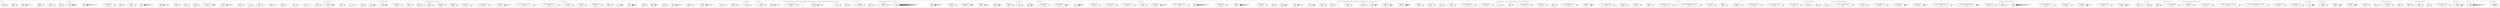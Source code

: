 digraph "Profile" {
labelloc=t;
labeljust=l;
subgraph "Thread 47422080538980" {
47422086640300 [label="close\n(0%)"];
47422086640300 -> 47422086640300 [label="1/1" fontsize=10 fontcolor="#666666"];
47422086640320 [label="closed?\n(0%)"];
47422086640320 -> 47422086640320 [label="1/1" fontsize=10 fontcolor="#666666"];
47422086640340 [label="sort!\n(0%)"];
47422086640340 -> 47422086640340 [label="1/1" fontsize=10 fontcolor="#666666"];
47422086640360 [label="to_a\n(0%)"];
47422086640360 -> 47422086640360 [label="1/2" fontsize=10 fontcolor="#666666"];
47422086640360 -> 47422086640360 [label="1/2" fontsize=10 fontcolor="#666666"];
47422086640380 [label="each\n(0%)"];
47422086640380 -> 47422086640380 [label="1/1" fontsize=10 fontcolor="#666666"];
47422086640400 [label="count\n(0%)"];
47422086640400 -> 47422086640400 [label="1/1" fontsize=10 fontcolor="#666666"];
47422086640420 [label="collect_stats_for_users\n(0%)"];
47422086640420 -> 47422086640420 [label="1/1" fontsize=10 fontcolor="#666666"];
47422086640440 [label="encode\n(13%)"];
47422086640440 -> 47422086640440 [label="23829/23829" fontsize=10 fontcolor="#666666"];
47422086640460 [label="to_s\n(5%)"];
47422086640460 -> 47422086640460 [label="10752/10752" fontsize=10 fontcolor="#666666"];
47422086640480 [label="keys\n(1%)"];
47422086640480 -> 47422086640480 [label="1537/1538" fontsize=10 fontcolor="#666666"];
47422086640480 -> 47422086640480 [label="1/1538" fontsize=10 fontcolor="#666666"];
47422086640500 [label="initialize_copy\n(0%)"];
47422086640500 -> 47422086640500 [label="1537/1537" fontsize=10 fontcolor="#666666"];
47422086640520 [label="to_json\n(21%)"];
47422086640520 -> 47422086640520 [label="1536/1537" fontsize=10 fontcolor="#666666"];
47422086640520 -> 47422086640520 [label="1/1537" fontsize=10 fontcolor="#666666"];
47422086640540 [label="all?\n(0%)"];
47422086640540 -> 47422086640540 [label="1536/1536" fontsize=10 fontcolor="#666666"];
47422086640560 [label="sort\n(3%)"];
47422086640560 -> 47422086640560 [label="3072/3072" fontsize=10 fontcolor="#666666"];
47422086640580 [label="max\n(0%)"];
47422086640580 -> 47422086640580 [label="1536/1536" fontsize=10 fontcolor="#666666"];
47422086640600 [label="to_s\n(2%)"];
47422086640600 -> 47422086640600 [label="3072/3072" fontsize=10 fontcolor="#666666"];
47422086640620 [label="sum\n(0%)"];
47422086640620 -> 47422086640620 [label="1536/1536" fontsize=10 fontcolor="#666666"];
47422086640640 [label="count\n(0%)"];
47422086640640 -> 47422086640640 [label="1536/1536" fontsize=10 fontcolor="#666666"];
47422086640660 [label="collect_stats_from_user\n(15%)"];
47422086640660 -> 47422086640660 [label="1536/1536" fontsize=10 fontcolor="#666666"];
47422086640680 [label="user_stats\n(37%)"];
47422086640680 -> 47422086640680 [label="1535/1536" fontsize=10 fontcolor="#666666"];
47422086640680 -> 47422086640680 [label="1/1536" fontsize=10 fontcolor="#666666"];
47422086640700 [label="add\n(0%)"];
47422086640700 -> 47422086640700 [label="8464/8464" fontsize=10 fontcolor="#666666"];
47422086640720 [label="<<\n(0%)"];
47422086640720 -> 47422086640720 [label="8464/8464" fontsize=10 fontcolor="#666666"];
47422086640740 [label="[]\n(4%)"];
47422086640740 -> 47422086640740 [label="8464/8464" fontsize=10 fontcolor="#666666"];
47422086640760 [label="upcase\n(9%)"];
47422086640760 -> 47422086640760 [label="8464/16928" fontsize=10 fontcolor="#666666"];
47422086640760 -> 47422086640760 [label="8464/16928" fontsize=10 fontcolor="#666666"];
47422086640780 [label="parse_session\n(13%)"];
47422086640780 -> 47422086640780 [label="8464/8464" fontsize=10 fontcolor="#666666"];
47422086640800 [label="initialize\n(0%)"];
47422086640800 -> 47422086640800 [label="1536/1536" fontsize=10 fontcolor="#666666"];
47422086640820 [label="parse_user\n(1%)"];
47422086640820 -> 47422086640820 [label="1536/1536" fontsize=10 fontcolor="#666666"];
47422086640840 [label="split\n(35%)"];
47422086640840 -> 47422086640840 [label="10000/10000" fontsize=10 fontcolor="#666666"];
47422086640860 [label="foreach\n(99%)"];
47422086640860 -> 47422086640860 [label="1/1" fontsize=10 fontcolor="#666666"];
47422086640880 [label="file_read\n(99%)"];
47422086640880 -> 47422086640880 [label="1/1" fontsize=10 fontcolor="#666666"];
47422086640900 [label="write\n(0%)"];
47422086640900 -> 47422086640900 [label="3/1538" fontsize=10 fontcolor="#666666"];
47422086640900 -> 47422086640900 [label="1535/1538" fontsize=10 fontcolor="#666666"];
47422086640920 [label="initialize\n(0%)"];
47422086640920 -> 47422086640920 [label="1/1" fontsize=10 fontcolor="#666666"];
47422086640940 [label="open\n(99%)"];
47422086640940 -> 47422086640940 [label="1/1" fontsize=10 fontcolor="#666666"];
47422086640960 [label="file_write\n(99%)"];
47422086640960 -> 47422086640960 [label="1/1" fontsize=10 fontcolor="#666666"];
47422086640980 [label="nil?\n(0%)"];
47422086640980 -> 47422086640980 [label="1/2" fontsize=10 fontcolor="#666666"];
47422086640980 -> 47422086640980 [label="1/2" fontsize=10 fontcolor="#666666"];
47422086641000 [label="initialize\n(0%)"];
47422086641000 -> 47422086641000 [label="1/1" fontsize=10 fontcolor="#666666"];
47422086641020 [label="initialize\n(0%)"];
47422086641020 -> 47422086641020 [label="1/1" fontsize=10 fontcolor="#666666"];
47422086641040 [label="method_removed\n(0%)"];
47422086641040 -> 47422086641040 [label="1/1" fontsize=10 fontcolor="#666666"];
47422086641060 [label="remove_method\n(0%)"];
47422086641060 -> 47422086641060 [label="1/1" fontsize=10 fontcolor="#666666"];
47422086641080 [label="module_eval\n(0%)"];
47422086641080 -> 47422086641080 [label="1/1" fontsize=10 fontcolor="#666666"];
47422086641100 [label="raise\n(0%)"];
47422086641100 -> 47422086641100 [label="1/1" fontsize=10 fontcolor="#666666"];
47422086641120 [label="to_spec\n(0%)"];
47422086641120 -> 47422086641120 [label="1/1" fontsize=10 fontcolor="#666666"];
47422086641140 [label="<=>\n(0%)"];
47422086641140 -> 47422086641140 [label="2/2" fontsize=10 fontcolor="#666666"];
47422086641160 [label="==\n(0%)"];
47422086641160 -> 47422086641160 [label="2/2" fontsize=10 fontcolor="#666666"];
47422086641180 [label="concat\n(0%)"];
47422086641180 -> 47422086641180 [label="1/1" fontsize=10 fontcolor="#666666"];
47422086641200 [label="reduce\n(0%)"];
47422086641200 -> 47422086641200 [label="1/1" fontsize=10 fontcolor="#666666"];
47422086641220 [label="reverse\n(1%)"];
47422086641220 -> 47422086641220 [label="1536/1538" fontsize=10 fontcolor="#666666"];
47422086641220 -> 47422086641220 [label="2/1538" fontsize=10 fontcolor="#666666"];
47422086641240 [label="each\n(0%)"];
47422086641240 -> 47422086641240 [label="2/2" fontsize=10 fontcolor="#666666"];
47422086641260 [label="drop_while\n(0%)"];
47422086641260 -> 47422086641260 [label="2/2" fontsize=10 fontcolor="#666666"];
47422086641280 [label="reverse_each\n(0%)"];
47422086641280 -> 47422086641280 [label="2/4" fontsize=10 fontcolor="#666666"];
47422086641280 -> 47422086641280 [label="2/4" fontsize=10 fontcolor="#666666"];
47422086641300 [label="map!\n(0%)"];
47422086641300 -> 47422086641300 [label="1/1" fontsize=10 fontcolor="#666666"];
47422086641320 [label="slice!\n(0%)"];
47422086641320 -> 47422086641320 [label="1/1" fontsize=10 fontcolor="#666666"];
47422086641340 [label="index\n(0%)"];
47422086641340 -> 47422086641340 [label="1/1" fontsize=10 fontcolor="#666666"];
47422086641360 [label="freeze\n(0%)"];
47422086641360 -> 47422086641360 [label="1/1" fontsize=10 fontcolor="#666666"];
47422086641380 [label="to_i\n(0%)"];
47422086641380 -> 47422086641380 [label="8464/8468" fontsize=10 fontcolor="#666666"];
47422086641380 -> 47422086641380 [label="4/8468" fontsize=10 fontcolor="#666666"];
47422086641400 [label="map\n(5%)"];
47422086641400 -> 47422086641400 [label="9216/9217" fontsize=10 fontcolor="#666666"];
47422086641400 -> 47422086641400 [label="1/9217" fontsize=10 fontcolor="#666666"];
47422086641420 [label="scan\n(0%)"];
47422086641420 -> 47422086641420 [label="1/1" fontsize=10 fontcolor="#666666"];
47422086641440 [label="_split_segments\n(0%)"];
47422086641440 -> 47422086641440 [label="1/1" fontsize=10 fontcolor="#666666"];
47422086641460 [label="canonical_segments\n(0%)"];
47422086641460 -> 47422086641460 [label="4/4" fontsize=10 fontcolor="#666666"];
47422086641480 [label="_version\n(0%)"];
47422086641480 -> 47422086641480 [label="2/2" fontsize=10 fontcolor="#666666"];
47422086641500 [label="<=>\n(0%)"];
47422086641500 -> 47422086641500 [label="2/2" fontsize=10 fontcolor="#666666"];
47422086641520 [label="<\n(0%)"];
47422086641520 -> 47422086641520 [label="2/2" fontsize=10 fontcolor="#666666"];
47422086641540 [label="gsub\n(0%)"];
47422086641540 -> 47422086641540 [label="2/3" fontsize=10 fontcolor="#666666"];
47422086641540 -> 47422086641540 [label="1/3" fontsize=10 fontcolor="#666666"];
47422086641560 [label="strip\n(0%)"];
47422086641560 -> 47422086641560 [label="1/1" fontsize=10 fontcolor="#666666"];
47422086641580 [label="is_a?\n(0%)"];
47422086641580 -> 47422086641580 [label="4/5" fontsize=10 fontcolor="#666666"];
47422086641580 -> 47422086641580 [label="1/5" fontsize=10 fontcolor="#666666"];
47422086641600 [label="to_s\n(0%)"];
47422086641600 -> 47422086641600 [label="4/6" fontsize=10 fontcolor="#666666"];
47422086641600 -> 47422086641600 [label="1/6" fontsize=10 fontcolor="#666666"];
47422086641600 -> 47422086641600 [label="1/6" fontsize=10 fontcolor="#666666"];
47422086641620 [label="nil?\n(0%)"];
47422086641620 -> 47422086641620 [label="1535/1536" fontsize=10 fontcolor="#666666"];
47422086641620 -> 47422086641620 [label="1/1536" fontsize=10 fontcolor="#666666"];
47422086641640 [label="skip\n(0%)"];
47422086641640 -> 47422086641640 [label="1/1" fontsize=10 fontcolor="#666666"];
47422086641660 [label="correct?\n(0%)"];
47422086641660 -> 47422086641660 [label="1/1" fontsize=10 fontcolor="#666666"];
47422086641680 [label="initialize\n(0%)"];
47422086641680 -> 47422086641680 [label="1/1" fontsize=10 fontcolor="#666666"];
47422086641700 [label="installed_by_version\n(0%)"];
47422086641700 -> 47422086641700 [label="2/2" fontsize=10 fontcolor="#666666"];
47422086641720 [label="base_dir\n(0%)"];
47422086641720 -> 47422086641720 [label="4/4" fontsize=10 fontcolor="#666666"];
47422086641740 [label="ruby_api_version\n(0%)"];
47422086641740 -> 47422086641740 [label="4/4" fontsize=10 fontcolor="#666666"];
47422086641760 [label="extension_api_version\n(0%)"];
47422086641760 -> 47422086641760 [label="4/4" fontsize=10 fontcolor="#666666"];
47422086641780 [label="join\n(1%)"];
47422086641780 -> 47422086641780 [label="1536/1541" fontsize=10 fontcolor="#666666"];
47422086641780 -> 47422086641780 [label="4/1541" fontsize=10 fontcolor="#666666"];
47422086641780 -> 47422086641780 [label="1/1541" fontsize=10 fontcolor="#666666"];
47422086641800 [label="compact\n(0%)"];
47422086641800 -> 47422086641800 [label="4/4" fontsize=10 fontcolor="#666666"];
47422086641820 [label="to_a\n(0%)"];
47422086641820 -> 47422086641820 [label="4/4" fontsize=10 fontcolor="#666666"];
47422086641840 [label="to_s\n(0%)"];
47422086641840 -> 47422086641840 [label="4/4" fontsize=10 fontcolor="#666666"];
47422086641860 [label="local\n(0%)"];
47422086641860 -> 47422086641860 [label="4/4" fontsize=10 fontcolor="#666666"];
47422086641880 [label="default_ext_dir_for\n(0%)"];
47422086641880 -> 47422086641880 [label="4/4" fontsize=10 fontcolor="#666666"];
47422086641900 [label="extensions_dir\n(0%)"];
47422086641900 -> 47422086641900 [label="4/4" fontsize=10 fontcolor="#666666"];
47422086641920 [label="exist?\n(0%)"];
47422086641920 -> 47422086641920 [label="7/9" fontsize=10 fontcolor="#666666"];
47422086641920 -> 47422086641920 [label="2/9" fontsize=10 fontcolor="#666666"];
47422086641940 [label="gem_build_complete_path\n(0%)"];
47422086641940 -> 47422086641940 [label="7/9" fontsize=10 fontcolor="#666666"];
47422086641940 -> 47422086641940 [label="2/9" fontsize=10 fontcolor="#666666"];
47422086641960 [label="full_name\n(0%)"];
47422086641960 -> 47422086641960 [label="15/15" fontsize=10 fontcolor="#666666"];
47422086641980 [label="gems_dir\n(0%)"];
47422086641980 -> 47422086641980 [label="15/15" fontsize=10 fontcolor="#666666"];
47422086642000 [label="raw_require_paths\n(0%)"];
47422086642000 -> 47422086642000 [label="15/15" fontsize=10 fontcolor="#666666"];
47422086642020 [label="extensions\n(0%)"];
47422086642020 -> 47422086642020 [label="15/22" fontsize=10 fontcolor="#666666"];
47422086642020 -> 47422086642020 [label="7/22" fontsize=10 fontcolor="#666666"];
47422086642040 [label="default_dir\n(0%)"];
47422086642040 -> 47422086642040 [label="16/16" fontsize=10 fontcolor="#666666"];
47422086642060 [label="default_specifications_dir\n(0%)"];
47422086642060 -> 47422086642060 [label="16/16" fontsize=10 fontcolor="#666666"];
47422086642080 [label="class\n(0%)"];
47422086642080 -> 47422086642080 [label="1/17" fontsize=10 fontcolor="#666666"];
47422086642080 -> 47422086642080 [label="16/17" fontsize=10 fontcolor="#666666"];
47422086642100 [label="dirname\n(0%)"];
47422086642100 -> 47422086642100 [label="16/19" fontsize=10 fontcolor="#666666"];
47422086642100 -> 47422086642100 [label="3/19" fontsize=10 fontcolor="#666666"];
47422086642120 [label="default_gem?\n(0%)"];
47422086642120 -> 47422086642120 [label="15/16" fontsize=10 fontcolor="#666666"];
47422086642120 -> 47422086642120 [label="1/16" fontsize=10 fontcolor="#666666"];
47422086642140 [label="missing_extensions?\n(0%)"];
47422086642140 -> 47422086642140 [label="15/15" fontsize=10 fontcolor="#666666"];
47422086642160 [label="first\n(0%)"];
47422086642160 -> 47422086642160 [label="2/2" fontsize=10 fontcolor="#666666"];
47422086642180 [label="initialize_copy\n(0%)"];
47422086642180 -> 47422086642180 [label="3/3" fontsize=10 fontcolor="#666666"];
47422086642200 [label="_segments\n(0%)"];
47422086642200 -> 47422086642200 [label="1/8" fontsize=10 fontcolor="#666666"];
47422086642200 -> 47422086642200 [label="4/8" fontsize=10 fontcolor="#666666"];
47422086642200 -> 47422086642200 [label="3/8" fontsize=10 fontcolor="#666666"];
47422086642220 [label="segments\n(0%)"];
47422086642220 -> 47422086642220 [label="2/3" fontsize=10 fontcolor="#666666"];
47422086642220 -> 47422086642220 [label="1/3" fontsize=10 fontcolor="#666666"];
47422086642240 [label="version\n(0%)"];
47422086642240 -> 47422086642240 [label="1/1" fontsize=10 fontcolor="#666666"];
47422086642260 [label="new\n(0%)"];
47422086642260 -> 47422086642260 [label="2/3" fontsize=10 fontcolor="#666666"];
47422086642260 -> 47422086642260 [label="1/3" fontsize=10 fontcolor="#666666"];
47422086642280 [label="=~\n(0%)"];
47422086642280 -> 47422086642280 [label="1/2" fontsize=10 fontcolor="#666666"];
47422086642280 -> 47422086642280 [label="1/2" fontsize=10 fontcolor="#666666"];
47422086642300 [label="read\n(0%)"];
47422086642300 -> 47422086642300 [label="1/1" fontsize=10 fontcolor="#666666"];
47422086642320 [label="chdir\n(0%)"];
47422086642320 -> 47422086642320 [label="1/1" fontsize=10 fontcolor="#666666"];
47422086642340 [label="loop\n(0%)"];
47422086642340 -> 47422086642340 [label="1/1" fontsize=10 fontcolor="#666666"];
47422086642360 [label="expand_path\n(0%)"];
47422086642360 -> 47422086642360 [label="4/5" fontsize=10 fontcolor="#666666"];
47422086642360 -> 47422086642360 [label="1/5" fontsize=10 fontcolor="#666666"];
47422086642380 [label="block_given?\n(0%)"];
47422086642380 -> 47422086642380 [label="1/1" fontsize=10 fontcolor="#666666"];
47422086642400 [label="traverse_parents\n(0%)"];
47422086642400 -> 47422086642400 [label="1/1" fontsize=10 fontcolor="#666666"];
47422086642420 [label="pwd\n(0%)"];
47422086642420 -> 47422086642420 [label="1/1" fontsize=10 fontcolor="#666666"];
47422086642440 [label="lockfile_contents\n(0%)"];
47422086642440 -> 47422086642440 [label="1/1" fontsize=10 fontcolor="#666666"];
47422086642460 [label="lockfile_version\n(0%)"];
47422086642460 -> 47422086642460 [label="1/1" fontsize=10 fontcolor="#666666"];
47422086642480 [label="basename\n(0%)"];
47422086642480 -> 47422086642480 [label="1/1" fontsize=10 fontcolor="#666666"];
47422086642500 [label="bundle_update_bundler_version\n(0%)"];
47422086642500 -> 47422086642500 [label="1/1" fontsize=10 fontcolor="#666666"];
47422086642520 [label="[]\n(0%)"];
47422086642520 -> 47422086642520 [label="1/2" fontsize=10 fontcolor="#666666"];
47422086642520 -> 47422086642520 [label="1/2" fontsize=10 fontcolor="#666666"];
47422086642540 [label="bundler_version_with_reason\n(0%)"];
47422086642540 -> 47422086642540 [label="1/1" fontsize=10 fontcolor="#666666"];
47422086642560 [label="bundler_version\n(0%)"];
47422086642560 -> 47422086642560 [label="1/1" fontsize=10 fontcolor="#666666"];
47422086642580 [label="extension_dir\n(0%)"];
47422086642580 -> 47422086642580 [label="22/31" fontsize=10 fontcolor="#666666"];
47422086642580 -> 47422086642580 [label="9/31" fontsize=10 fontcolor="#666666"];
47422086642600 [label="have_extensions?\n(0%)"];
47422086642600 -> 47422086642600 [label="118/118" fontsize=10 fontcolor="#666666"];
47422086642620 [label="file?\n(0%)"];
47422086642620 -> 47422086642620 [label="420/424" fontsize=10 fontcolor="#666666"];
47422086642620 -> 47422086642620 [label="1/424" fontsize=10 fontcolor="#666666"];
47422086642620 -> 47422086642620 [label="3/424" fontsize=10 fontcolor="#666666"];
47422086642640 [label="join\n(0%)"];
47422086642640 -> 47422086642640 [label="118/178" fontsize=10 fontcolor="#666666"];
47422086642640 -> 47422086642640 [label="22/178" fontsize=10 fontcolor="#666666"];
47422086642640 -> 47422086642640 [label="16/178" fontsize=10 fontcolor="#666666"];
47422086642640 -> 47422086642640 [label="9/178" fontsize=10 fontcolor="#666666"];
47422086642640 -> 47422086642640 [label="4/178" fontsize=10 fontcolor="#666666"];
47422086642640 -> 47422086642640 [label="4/178" fontsize=10 fontcolor="#666666"];
47422086642640 -> 47422086642640 [label="4/178" fontsize=10 fontcolor="#666666"];
47422086642640 -> 47422086642640 [label="1/178" fontsize=10 fontcolor="#666666"];
47422086642660 [label="untaint\n(0%)"];
47422086642660 -> 47422086642660 [label="4/244" fontsize=10 fontcolor="#666666"];
47422086642660 -> 47422086642660 [label="1/244" fontsize=10 fontcolor="#666666"];
47422086642660 -> 47422086642660 [label="3/244" fontsize=10 fontcolor="#666666"];
47422086642660 -> 47422086642660 [label="236/244" fontsize=10 fontcolor="#666666"];
47422086642680 [label="full_name\n(0%)"];
47422086642680 -> 47422086642680 [label="4/107" fontsize=10 fontcolor="#666666"];
47422086642680 -> 47422086642680 [label="103/107" fontsize=10 fontcolor="#666666"];
47422086642700 [label="any?\n(2%)"];
47422086642700 -> 47422086642700 [label="1536/1794" fontsize=10 fontcolor="#666666"];
47422086642700 -> 47422086642700 [label="140/1794" fontsize=10 fontcolor="#666666"];
47422086642700 -> 47422086642700 [label="118/1794" fontsize=10 fontcolor="#666666"];
47422086642720 [label="raw_require_paths\n(0%)"];
47422086642720 -> 47422086642720 [label="103/103" fontsize=10 fontcolor="#666666"];
47422086642740 [label="have_file?\n(1%)"];
47422086642740 -> 47422086642740 [label="118/118" fontsize=10 fontcolor="#666666"];
47422086642760 [label="suffixes\n(0%)"];
47422086642760 -> 47422086642760 [label="118/118" fontsize=10 fontcolor="#666666"];
47422086642780 [label="extensions\n(0%)"];
47422086642780 -> 47422086642780 [label="103/178" fontsize=10 fontcolor="#666666"];
47422086642780 -> 47422086642780 [label="75/178" fontsize=10 fontcolor="#666666"];
47422086642800 [label="default_gem?\n(0%)"];
47422086642800 -> 47422086642800 [label="103/103" fontsize=10 fontcolor="#666666"];
47422086642820 [label="missing_extensions?\n(0%)"];
47422086642820 -> 47422086642820 [label="103/103" fontsize=10 fontcolor="#666666"];
47422086642840 [label="contains_requirable_file?\n(1%)"];
47422086642840 -> 47422086642840 [label="118/118" fontsize=10 fontcolor="#666666"];
47422086642860 [label="data\n(0%)"];
47422086642860 -> 47422086642860 [label="1/492" fontsize=10 fontcolor="#666666"];
47422086642860 -> 47422086642860 [label="107/492" fontsize=10 fontcolor="#666666"];
47422086642860 -> 47422086642860 [label="103/492" fontsize=10 fontcolor="#666666"];
47422086642860 -> 47422086642860 [label="178/492" fontsize=10 fontcolor="#666666"];
47422086642860 -> 47422086642860 [label="103/492" fontsize=10 fontcolor="#666666"];
47422086642880 [label="name\n(0%)"];
47422086642880 -> 47422086642880 [label="103/103" fontsize=10 fontcolor="#666666"];
47422086642900 [label="compatible?\n(0%)"];
47422086642900 -> 47422086642900 [label="118/118" fontsize=10 fontcolor="#666666"];
47422086642920 [label="each\n(1%)"];
47422086642920 -> 47422086642920 [label="2/4" fontsize=10 fontcolor="#666666"];
47422086642920 -> 47422086642920 [label="1/4" fontsize=10 fontcolor="#666666"];
47422086642920 -> 47422086642920 [label="1/4" fontsize=10 fontcolor="#666666"];
47422086642940 [label="find\n(1%)"];
47422086642940 -> 47422086642940 [label="1/2" fontsize=10 fontcolor="#666666"];
47422086642940 -> 47422086642940 [label="1/2" fontsize=10 fontcolor="#666666"];
47422086642960 [label="stubs\n(0%)"];
47422086642960 -> 47422086642960 [label="1/1" fontsize=10 fontcolor="#666666"];
47422086642980 [label="freeze\n(0%)"];
47422086642980 -> 47422086642980 [label="1/1" fontsize=10 fontcolor="#666666"];
47422086643000 [label="initialize_copy\n(0%)"];
47422086643000 -> 47422086643000 [label="2/2" fontsize=10 fontcolor="#666666"];
47422086643020 [label="initialize_dup\n(0%)"];
47422086643020 -> 47422086643020 [label="1542/1542" fontsize=10 fontcolor="#666666"];
47422086643040 [label="dup\n(1%)"];
47422086643040 -> 47422086643040 [label="1537/1542" fontsize=10 fontcolor="#666666"];
47422086643040 -> 47422086643040 [label="3/1542" fontsize=10 fontcolor="#666666"];
47422086643040 -> 47422086643040 [label="1/1542" fontsize=10 fontcolor="#666666"];
47422086643040 -> 47422086643040 [label="1/1542" fontsize=10 fontcolor="#666666"];
47422086643060 [label="find_by_path\n(1%)"];
47422086643060 -> 47422086643060 [label="1/1" fontsize=10 fontcolor="#666666"];
47422086643080 [label="try_activate\n(1%)"];
47422086643080 -> 47422086643080 [label="1/1" fontsize=10 fontcolor="#666666"];
47422086643100 [label="end_with?\n(0%)"];
47422086643100 -> 47422086643100 [label="1/1" fontsize=10 fontcolor="#666666"];
47422086643120 [label="start_with?\n(0%)"];
47422086643120 -> 47422086643120 [label="1/1" fontsize=10 fontcolor="#666666"];
47422086643140 [label="to_s\n(0%)"];
47422086643140 -> 47422086643140 [label="2/2" fontsize=10 fontcolor="#666666"];
47422086643160 [label="message\n(0%)"];
47422086643160 -> 47422086643160 [label="2/2" fontsize=10 fontcolor="#666666"];
47422086643180 [label="===\n(0%)"];
47422086643180 -> 47422086643180 [label="1/10" fontsize=10 fontcolor="#666666"];
47422086643180 -> 47422086643180 [label="8/10" fontsize=10 fontcolor="#666666"];
47422086643180 -> 47422086643180 [label="1/10" fontsize=10 fontcolor="#666666"];
47422086643200 [label="backtrace\n(0%)"];
47422086643200 -> 47422086643200 [label="1/2" fontsize=10 fontcolor="#666666"];
47422086643200 -> 47422086643200 [label="1/2" fontsize=10 fontcolor="#666666"];
47422086643220 [label="exception\n(0%)"];
47422086643220 -> 47422086643220 [label="1/2" fontsize=10 fontcolor="#666666"];
47422086643220 -> 47422086643220 [label="1/2" fontsize=10 fontcolor="#666666"];
47422086643240 [label="initialize\n(0%)"];
47422086643240 -> 47422086643240 [label="1/1" fontsize=10 fontcolor="#666666"];
47422086643260 [label="gem_original_require\n(0%)"];
47422086643260 -> 47422086643260 [label="1/1" fontsize=10 fontcolor="#666666"];
47422086643280 [label="unlock\n(0%)"];
47422086643280 -> 47422086643280 [label="2/2" fontsize=10 fontcolor="#666666"];
47422086643300 [label="mon_check_owner\n(0%)"];
47422086643300 -> 47422086643300 [label="2/2" fontsize=10 fontcolor="#666666"];
47422086643320 [label="exit\n(0%)"];
47422086643320 -> 47422086643320 [label="2/2" fontsize=10 fontcolor="#666666"];
47422086643340 [label="unresolved_deps\n(0%)"];
47422086643340 -> 47422086643340 [label="1/1" fontsize=10 fontcolor="#666666"];
47422086643360 [label="find_unresolved_default_spec\n(0%)"];
47422086643360 -> 47422086643360 [label="1/1" fontsize=10 fontcolor="#666666"];
47422086643380 [label="respond_to?\n(0%)"];
47422086643380 -> 47422086643380 [label="8464/8465" fontsize=10 fontcolor="#666666"];
47422086643380 -> 47422086643380 [label="1/8465" fontsize=10 fontcolor="#666666"];
47422086643400 [label="lock\n(0%)"];
47422086643400 -> 47422086643400 [label="2/2" fontsize=10 fontcolor="#666666"];
47422086643420 [label="current\n(0%)"];
47422086643420 -> 47422086643420 [label="2/6" fontsize=10 fontcolor="#666666"];
47422086643420 -> 47422086643420 [label="4/6" fontsize=10 fontcolor="#666666"];
47422086643440 [label="enter\n(0%)"];
47422086643440 -> 47422086643440 [label="2/2" fontsize=10 fontcolor="#666666"];
47422086643460 [label="require\n(1%)"];
47422086643460 -> 47422086643460 [label="1/1" fontsize=10 fontcolor="#666666"];
47422086643480 [label="method_added\n(0%)"];
47422086643480 -> 47422086643480 [label="13/14" fontsize=10 fontcolor="#666666"];
47422086643480 -> 47422086643480 [label="1/14" fontsize=10 fontcolor="#666666"];
47422086643500 [label="alias_method\n(0%)"];
47422086643500 -> 47422086643500 [label="1/1" fontsize=10 fontcolor="#666666"];
47422086643520 [label="synchronize\n(1%)"];
47422086643520 -> 47422086643520 [label="1/1" fontsize=10 fontcolor="#666666"];
47422086643540 [label="setup\n(1%)"];
47422086643540 -> 47422086643540 [label="1/1" fontsize=10 fontcolor="#666666"];
47422086643560 [label="initialize\n(1%)"];
47422086643560 -> 47422086643560 [label="1/2" fontsize=10 fontcolor="#666666"];
47422086643560 -> 47422086643560 [label="1/2" fontsize=10 fontcolor="#666666"];
47422086643580 [label="new\n(2%)"];
47422086643580 -> 47422086643580 [label="1536/1539" fontsize=10 fontcolor="#666666"];
47422086643580 -> 47422086643580 [label="1/1539" fontsize=10 fontcolor="#666666"];
47422086643580 -> 47422086643580 [label="1/1539" fontsize=10 fontcolor="#666666"];
47422086643580 -> 47422086643580 [label="1/1539" fontsize=10 fontcolor="#666666"];
47422086643600 [label="work\n(100%)"];
47422086643600 -> 47422086643600 [label="1/1" fontsize=10 fontcolor="#666666"];
47422086643620 [label="to_s\n(0%)"];
47422086643620 -> 47422086643620 [label="1/1" fontsize=10 fontcolor="#666666"];
47422086643640 [label="[global]\n(100%)"];
}
subgraph cluster_47422085378820 {
label = "[global]";
fontcolor = "#666666";
fontsize = 16;
color = "#666666";
47422086643640;
}
subgraph cluster_47422080646720 {
label = "NilClass";
fontcolor = "#666666";
fontsize = 16;
color = "#666666";
47422086643620;
47422086640980;
}
subgraph cluster_47422085378620 {
label = "Optimization::TaskTwo";
fontcolor = "#666666";
fontsize = 16;
color = "#666666";
47422086643600;
47422086640960;
47422086640880;
47422086640820;
47422086640780;
47422086640680;
47422086640660;
47422086640420;
}
subgraph cluster_47422080658220 {
label = "Class";
fontcolor = "#666666";
fontsize = 16;
color = "#666666";
47422086643580;
}
subgraph cluster_47422082757000 {
label = "SortedSet";
fontcolor = "#666666";
fontsize = 16;
color = "#666666";
47422086643560;
47422086643540;
47422086640720;
47422086640380;
47422086640360;
}
subgraph cluster_47422085378380 {
label = "Thread::Mutex";
fontcolor = "#666666";
fontsize = 16;
color = "#666666";
47422086643520;
47422086643400;
47422086643280;
}
subgraph cluster_47422080658280 {
label = "Module";
fontcolor = "#666666";
fontsize = 16;
color = "#666666";
47422086643500;
47422086643480;
47422086643180;
47422086641080;
47422086641060;
47422086641040;
}
subgraph cluster_47422080657980 {
label = "Kernel";
fontcolor = "#666666";
fontsize = 16;
color = "#666666";
47422086643460;
47422086643380;
47422086643260;
47422086643040;
47422086643020;
47422086642660;
47422086642380;
47422086642340;
47422086642080;
47422086641620;
47422086641580;
47422086641360;
47422086641100;
}
subgraph cluster_47422081527300 {
label = "MonitorMixin";
fontcolor = "#666666";
fontsize = 16;
color = "#666666";
47422086643440;
47422086643320;
47422086643300;
}
subgraph cluster_47422080543500 {
label = "Thread";
fontcolor = "#666666";
fontsize = 16;
color = "#666666";
47422086643420;
}
subgraph cluster_47422080500240 {
label = "Gem";
fontcolor = "#666666";
fontsize = 16;
color = "#666666";
47422086643360;
47422086643080;
47422086642760;
47422086642040;
47422086641880;
47422086641760;
47422086641740;
}
subgraph cluster_47422085378180 {
label = "Gem::Specification";
fontcolor = "#666666";
fontsize = 16;
color = "#666666";
47422086643340;
47422086643060;
47422086642960;
47422086642140;
47422086642020;
47422086642000;
47422086641980;
47422086641960;
47422086641720;
47422086641700;
}
subgraph cluster_47422080622860 {
label = "Exception";
fontcolor = "#666666";
fontsize = 16;
color = "#666666";
47422086643240;
47422086643220;
47422086643200;
47422086643160;
47422086643140;
}
subgraph cluster_47422080646960 {
label = "String";
fontcolor = "#666666";
fontsize = 16;
color = "#666666";
47422086643120;
47422086643100;
47422086643000;
47422086642980;
47422086642280;
47422086641600;
47422086641560;
47422086641540;
47422086641420;
47422086641380;
47422086640840;
47422086640760;
47422086640740;
47422086640440;
}
subgraph cluster_47422080641640 {
label = "Enumerable";
fontcolor = "#666666";
fontsize = 16;
color = "#666666";
47422086642940;
47422086641260;
47422086641200;
47422086640400;
}
subgraph cluster_47422080646880 {
label = "Array";
fontcolor = "#666666";
fontsize = 16;
color = "#666666";
47422086642920;
47422086642700;
47422086642180;
47422086642160;
47422086641800;
47422086641780;
47422086641400;
47422086641340;
47422086641320;
47422086641300;
47422086641280;
47422086641220;
47422086641180;
47422086641160;
47422086640640;
47422086640620;
47422086640580;
47422086640560;
47422086640540;
47422086640340;
}
subgraph cluster_47422082397340 {
label = "Gem::BundlerVersionFinder";
fontcolor = "#666666";
fontsize = 16;
color = "#666666";
47422086642900;
47422086642560;
47422086642540;
47422086642500;
47422086642460;
47422086642440;
}
subgraph cluster_47422085377980 {
label = "Gem::StubSpecification";
fontcolor = "#666666";
fontsize = 16;
color = "#666666";
47422086642880;
47422086642860;
47422086642820;
47422086642800;
47422086642780;
47422086642720;
47422086642680;
47422086642240;
}
subgraph cluster_47422085377860 {
label = "Gem::BasicSpecification";
fontcolor = "#666666";
fontsize = 16;
color = "#666666";
47422086642840;
47422086642740;
47422086642600;
47422086642580;
47422086642120;
47422086642060;
47422086641940;
47422086641900;
}
subgraph cluster_47422080571420 {
label = "File";
fontcolor = "#666666";
fontsize = 16;
color = "#666666";
47422086642640;
47422086642620;
47422086642480;
47422086642360;
47422086642100;
47422086641920;
47422086640920;
}
subgraph cluster_47422080658360 {
label = "Object";
fontcolor = "#666666";
fontsize = 16;
color = "#666666";
47422086642520;
}
subgraph cluster_47422080563100 {
label = "Dir";
fontcolor = "#666666";
fontsize = 16;
color = "#666666";
47422086642420;
47422086642320;
}
subgraph cluster_47422085377740 {
label = "Gem::Util";
fontcolor = "#666666";
fontsize = 16;
color = "#666666";
47422086642400;
}
subgraph cluster_47422080578780 {
label = "IO";
fontcolor = "#666666";
fontsize = 16;
color = "#666666";
47422086642300;
47422086640940;
47422086640900;
47422086640860;
47422086640320;
47422086640300;
}
subgraph cluster_47422085377680 {
label = "Gem::Version";
fontcolor = "#666666";
fontsize = 16;
color = "#666666";
47422086642260;
47422086642220;
47422086642200;
47422086641680;
47422086641660;
47422086641500;
47422086641480;
47422086641460;
47422086641440;
}
subgraph cluster_47422085377620 {
label = "Gem::Platform";
fontcolor = "#666666";
fontsize = 16;
color = "#666666";
47422086641860;
47422086641840;
47422086641820;
}
subgraph cluster_47422085377560 {
label = "Gem::Deprecate";
fontcolor = "#666666";
fontsize = 16;
color = "#666666";
47422086641640;
}
subgraph cluster_47422080641920 {
label = "Comparable";
fontcolor = "#666666";
fontsize = 16;
color = "#666666";
47422086641520;
}
subgraph cluster_47422080546600 {
label = "Enumerator";
fontcolor = "#666666";
fontsize = 16;
color = "#666666";
47422086641240;
}
subgraph cluster_47422080647120 {
label = "Integer";
fontcolor = "#666666";
fontsize = 16;
color = "#666666";
47422086641140;
47422086640600;
}
subgraph cluster_47422082294780 {
label = "#<Class:0x00005642a0ad7378>";
fontcolor = "#666666";
fontsize = 16;
color = "#666666";
47422086641120;
}
subgraph cluster_47422082681180 {
label = "Set";
fontcolor = "#666666";
fontsize = 16;
color = "#666666";
47422086641020;
47422086640700;
}
subgraph cluster_47422080646800 {
label = "Hash";
fontcolor = "#666666";
fontsize = 16;
color = "#666666";
47422086641000;
47422086640480;
}
subgraph cluster_47422085377320 {
label = "Optimization::User";
fontcolor = "#666666";
fontsize = 16;
color = "#666666";
47422086640800;
}
subgraph cluster_47422083661500 {
label = "JSON::Ext::Generator::GeneratorMethods::Hash";
fontcolor = "#666666";
fontsize = 16;
color = "#666666";
47422086640520;
}
subgraph cluster_47422083541700 {
label = "JSON::Ext::Generator::State";
fontcolor = "#666666";
fontsize = 16;
color = "#666666";
47422086640500;
}
subgraph cluster_47422080623600 {
label = "Symbol";
fontcolor = "#666666";
fontsize = 16;
color = "#666666";
47422086640460;
}
}
